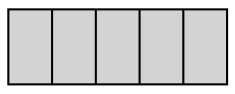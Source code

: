 digraph srr {
{node [ shape = record ] B3};
B3 [ label ="<f0>  | <f1>  | <f2>  | <f3>  | <f4> ", style=filled ];
}